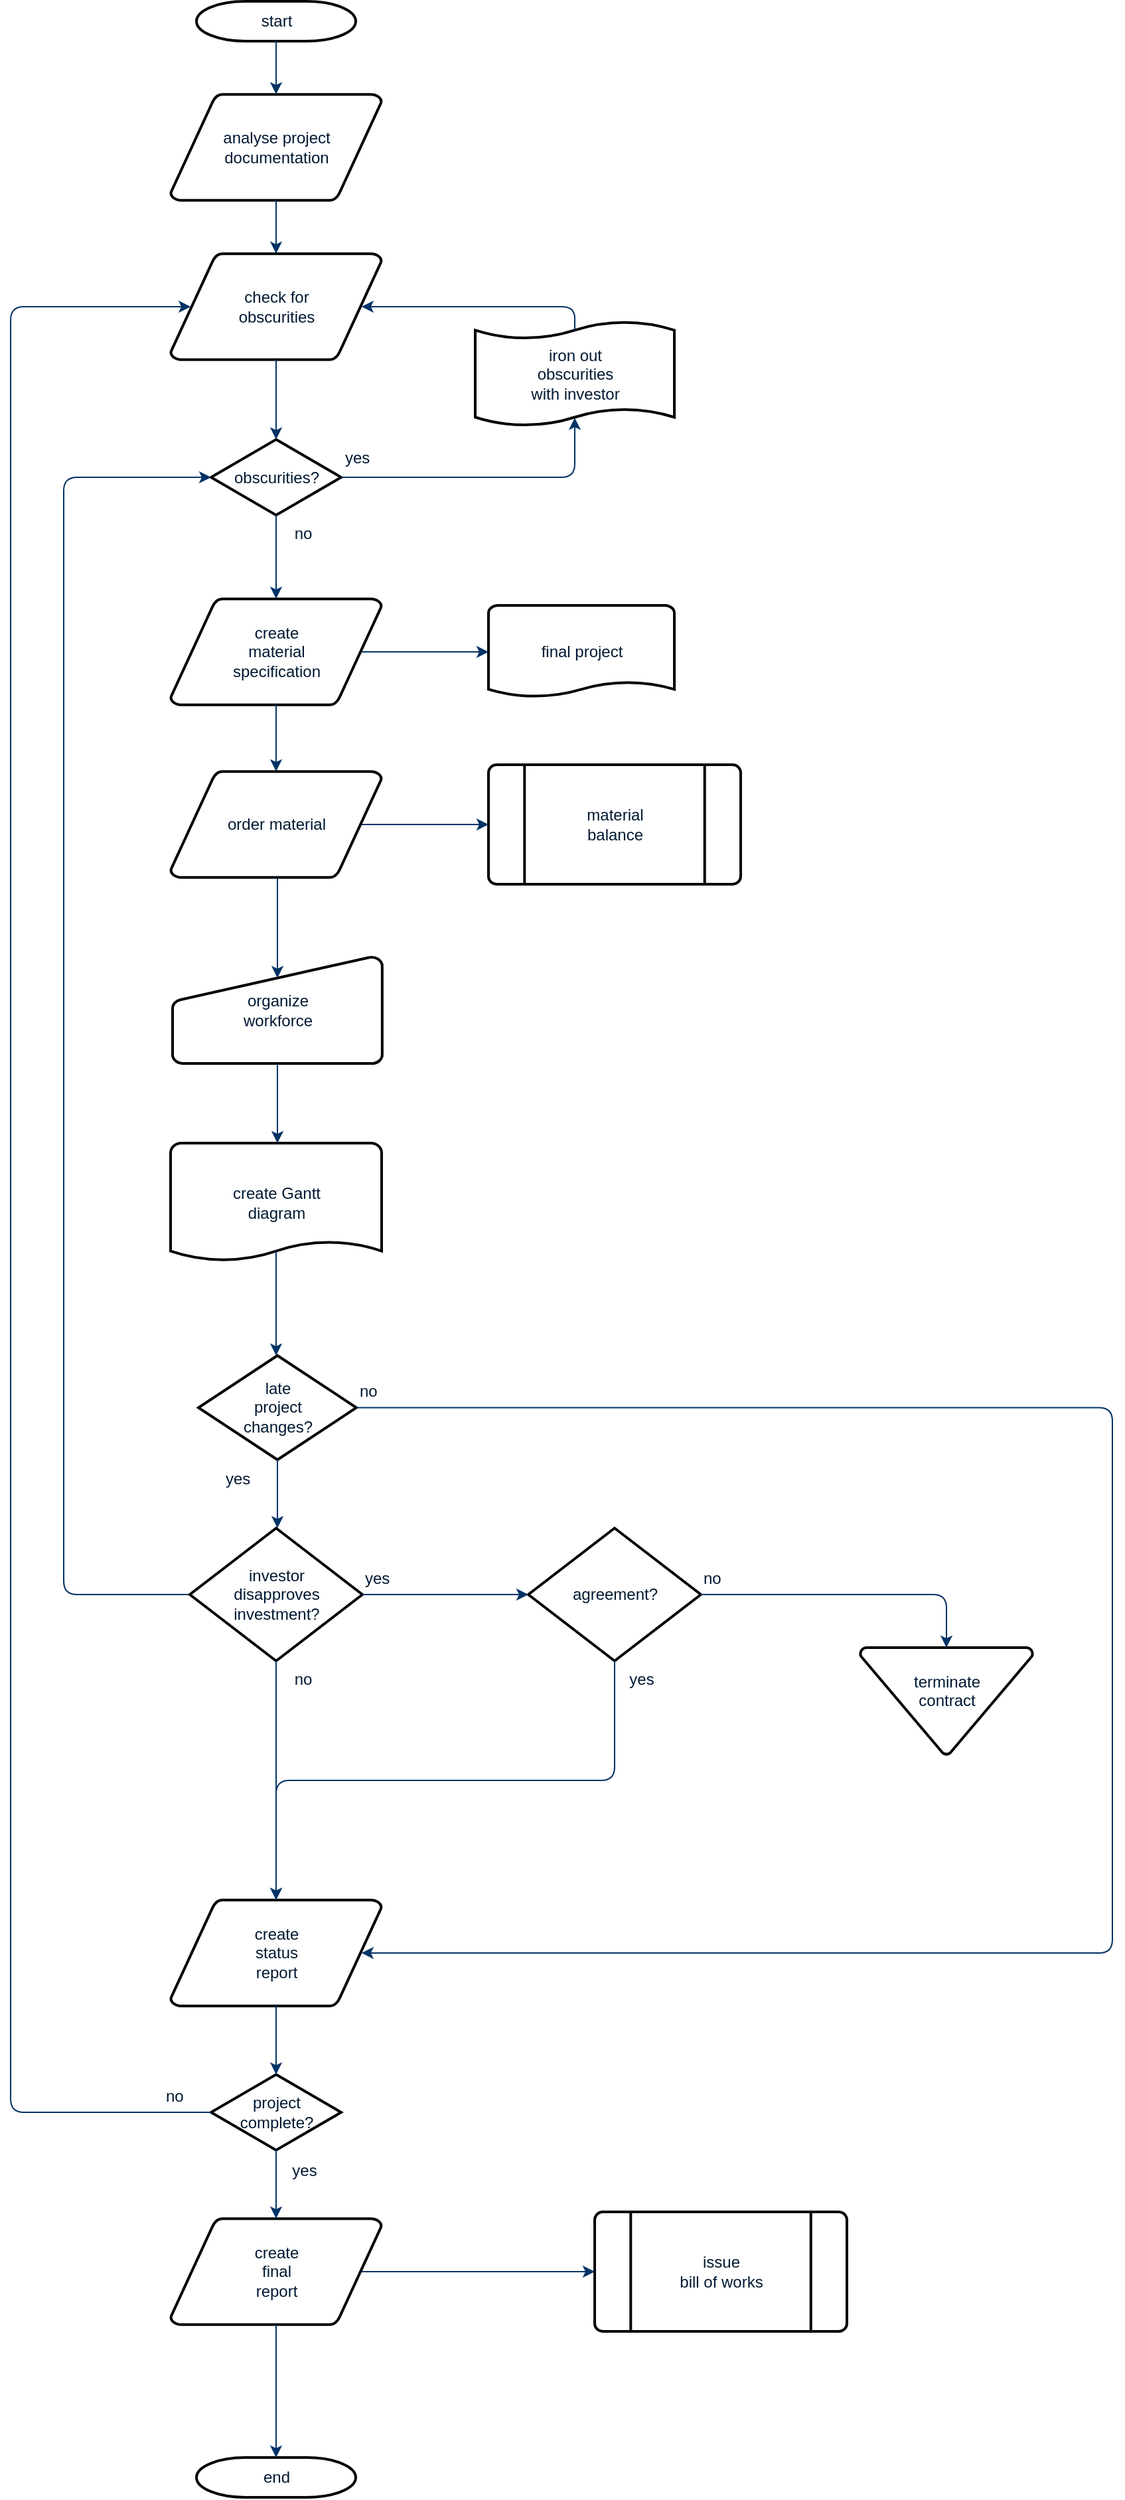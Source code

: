 <mxfile version="10.5.5" type="github"><diagram id="6a731a19-8d31-9384-78a2-239565b7b9f0" name="Page-1"><mxGraphModel dx="1426" dy="744" grid="1" gridSize="10" guides="1" tooltips="1" connect="1" arrows="1" fold="1" page="1" pageScale="1" pageWidth="1169" pageHeight="827" background="#ffffff" math="0" shadow="0"><root><mxCell id="0"/><mxCell id="1" parent="0"/><mxCell id="2" value="start" style="shape=mxgraph.flowchart.terminator;fillColor=#FFFFFF;strokeColor=#000000;strokeWidth=2;gradientColor=none;gradientDirection=north;fontColor=#001933;fontStyle=0;html=1;" vertex="1" parent="1"><mxGeometry x="260" y="60" width="120" height="30" as="geometry"/></mxCell><mxCell id="3" value="analyse project&#10; documentation" style="shape=mxgraph.flowchart.data;fillColor=#FFFFFF;strokeColor=#000000;strokeWidth=2;gradientColor=none;gradientDirection=north;fontColor=#001933;fontStyle=0;html=1;" vertex="1" parent="1"><mxGeometry x="240.5" y="130" width="159" height="80" as="geometry"/></mxCell><mxCell id="4" value="create&#10;material&#10;specification" style="shape=mxgraph.flowchart.data;fillColor=#FFFFFF;strokeColor=#000000;strokeWidth=2;gradientColor=none;gradientDirection=north;fontColor=#001933;fontStyle=0;html=1;" vertex="1" parent="1"><mxGeometry x="240.5" y="510" width="159" height="80" as="geometry"/></mxCell><mxCell id="5" value="check for&#10;obscurities" style="shape=mxgraph.flowchart.data;fillColor=#FFFFFF;strokeColor=#000000;strokeWidth=2;gradientColor=none;gradientDirection=north;fontColor=#001933;fontStyle=0;html=1;" vertex="1" parent="1"><mxGeometry x="240.5" y="250" width="159" height="80" as="geometry"/></mxCell><mxCell id="6" value="obscurities?" style="shape=mxgraph.flowchart.decision;fillColor=#FFFFFF;strokeColor=#000000;strokeWidth=2;gradientColor=none;gradientDirection=north;fontColor=#001933;fontStyle=0;html=1;" vertex="1" parent="1"><mxGeometry x="271" y="390" width="98" height="57" as="geometry"/></mxCell><mxCell id="7" style="fontColor=#001933;fontStyle=1;strokeColor=#003366;strokeWidth=1;html=1;" edge="1" source="2" target="3" parent="1"><mxGeometry relative="1" as="geometry"/></mxCell><mxCell id="8" style="fontColor=#001933;fontStyle=1;strokeColor=#003366;strokeWidth=1;html=1;" edge="1" source="3" target="5" parent="1"><mxGeometry relative="1" as="geometry"/></mxCell><mxCell id="9" style="entryX=0.5;entryY=0;entryPerimeter=0;fontColor=#001933;fontStyle=1;strokeColor=#003366;strokeWidth=1;html=1;" edge="1" source="5" target="6" parent="1"><mxGeometry relative="1" as="geometry"/></mxCell><mxCell id="10" value="" style="edgeStyle=elbowEdgeStyle;elbow=horizontal;entryX=0.5;entryY=0.91;entryPerimeter=0;exitX=1;exitY=0.5;exitPerimeter=0;fontColor=#001933;fontStyle=1;strokeColor=#003366;strokeWidth=1;html=1;" edge="1" source="6" target="51" parent="1"><mxGeometry x="381" y="28.5" width="100" height="100" as="geometry"><mxPoint x="750" y="447" as="sourcePoint"/><mxPoint x="765.395" y="318.5" as="targetPoint"/><Array as="points"><mxPoint x="545" y="400"/></Array></mxGeometry></mxCell><mxCell id="11" value="yes" style="text;fontColor=#001933;fontStyle=0;html=1;strokeColor=none;gradientColor=none;fillColor=none;strokeWidth=2;" vertex="1" parent="1"><mxGeometry x="370" y="390" width="40" height="26" as="geometry"/></mxCell><mxCell id="12" value="" style="edgeStyle=elbowEdgeStyle;elbow=horizontal;fontColor=#001933;fontStyle=1;strokeColor=#003366;strokeWidth=1;html=1;" edge="1" source="6" target="4" parent="1"><mxGeometry width="100" height="100" as="geometry"><mxPoint y="100" as="sourcePoint"/><mxPoint x="100" as="targetPoint"/></mxGeometry></mxCell><mxCell id="13" value="order material" style="shape=mxgraph.flowchart.data;fillColor=#FFFFFF;strokeColor=#000000;strokeWidth=2;gradientColor=none;gradientDirection=north;fontColor=#001933;fontStyle=0;html=1;" vertex="1" parent="1"><mxGeometry x="240.5" y="640" width="159" height="80" as="geometry"/></mxCell><mxCell id="14" value="no" style="text;fontColor=#001933;fontStyle=0;html=1;strokeColor=none;gradientColor=none;fillColor=none;strokeWidth=2;align=center;" vertex="1" parent="1"><mxGeometry x="320" y="447" width="40" height="26" as="geometry"/></mxCell><mxCell id="15" value="final project" style="shape=mxgraph.flowchart.document;fillColor=#FFFFFF;strokeColor=#000000;strokeWidth=2;gradientColor=none;gradientDirection=north;fontColor=#001933;fontStyle=0;html=1;" vertex="1" parent="1"><mxGeometry x="480" y="515" width="140" height="70" as="geometry"/></mxCell><mxCell id="16" value="" style="edgeStyle=elbowEdgeStyle;elbow=horizontal;exitX=0.905;exitY=0.5;exitPerimeter=0;fontColor=#001933;fontStyle=1;strokeColor=#003366;strokeWidth=1;html=1;" edge="1" source="4" target="15" parent="1"><mxGeometry width="100" height="100" as="geometry"><mxPoint y="100" as="sourcePoint"/><mxPoint x="100" as="targetPoint"/></mxGeometry></mxCell><mxCell id="17" value="" style="edgeStyle=elbowEdgeStyle;elbow=horizontal;fontColor=#001933;fontStyle=1;strokeColor=#003366;strokeWidth=1;html=1;" edge="1" source="4" target="13" parent="1"><mxGeometry width="100" height="100" as="geometry"><mxPoint y="100" as="sourcePoint"/><mxPoint x="100" as="targetPoint"/></mxGeometry></mxCell><mxCell id="18" value="material&#10;balance" style="shape=mxgraph.flowchart.predefined_process;fillColor=#FFFFFF;strokeColor=#000000;strokeWidth=2;gradientColor=none;gradientDirection=north;fontColor=#001933;fontStyle=0;html=1;" vertex="1" parent="1"><mxGeometry x="480" y="635" width="190" height="90" as="geometry"/></mxCell><mxCell id="19" value="" style="edgeStyle=elbowEdgeStyle;elbow=horizontal;exitX=0.905;exitY=0.5;exitPerimeter=0;fontColor=#001933;fontStyle=1;strokeColor=#003366;strokeWidth=1;html=1;" edge="1" source="13" target="18" parent="1"><mxGeometry width="100" height="100" as="geometry"><mxPoint y="100" as="sourcePoint"/><mxPoint x="100" as="targetPoint"/></mxGeometry></mxCell><mxCell id="20" value="organize &#10;workforce" style="shape=mxgraph.flowchart.manual_input;fillColor=#FFFFFF;strokeColor=#000000;strokeWidth=2;gradientColor=none;gradientDirection=north;fontColor=#001933;fontStyle=0;html=1;" vertex="1" parent="1"><mxGeometry x="242" y="780" width="158" height="80" as="geometry"/></mxCell><mxCell id="21" value="" style="edgeStyle=elbowEdgeStyle;elbow=horizontal;entryX=0.5;entryY=0.195;entryPerimeter=0;fontColor=#001933;fontStyle=1;strokeColor=#003366;strokeWidth=1;html=1;" edge="1" source="13" target="20" parent="1"><mxGeometry width="100" height="100" as="geometry"><mxPoint y="100" as="sourcePoint"/><mxPoint x="100" as="targetPoint"/></mxGeometry></mxCell><mxCell id="22" value="create Gantt&#10;diagram" style="shape=mxgraph.flowchart.document;fillColor=#FFFFFF;strokeColor=#000000;strokeWidth=2;gradientColor=none;gradientDirection=north;fontColor=#001933;fontStyle=0;html=1;" vertex="1" parent="1"><mxGeometry x="240.5" y="920" width="159" height="90" as="geometry"/></mxCell><mxCell id="23" value="" style="edgeStyle=elbowEdgeStyle;elbow=horizontal;exitX=0.5;exitY=1;exitPerimeter=0;fontColor=#001933;fontStyle=1;strokeColor=#003366;strokeWidth=1;html=1;" edge="1" source="20" target="22" parent="1"><mxGeometry width="100" height="100" as="geometry"><mxPoint y="100" as="sourcePoint"/><mxPoint x="100" as="targetPoint"/></mxGeometry></mxCell><mxCell id="24" value="late&#10;project&#10;changes?" style="shape=mxgraph.flowchart.decision;fillColor=#FFFFFF;strokeColor=#000000;strokeWidth=2;gradientColor=none;gradientDirection=north;fontColor=#001933;fontStyle=0;html=1;" vertex="1" parent="1"><mxGeometry x="261.5" y="1080" width="119" height="78.5" as="geometry"/></mxCell><mxCell id="25" value="" style="edgeStyle=elbowEdgeStyle;elbow=horizontal;exitX=0.5;exitY=0.9;exitPerimeter=0;fontColor=#001933;fontStyle=1;strokeColor=#003366;strokeWidth=1;html=1;" edge="1" source="22" target="24" parent="1"><mxGeometry width="100" height="100" as="geometry"><mxPoint y="100" as="sourcePoint"/><mxPoint x="100" as="targetPoint"/></mxGeometry></mxCell><mxCell id="26" value="" style="edgeStyle=elbowEdgeStyle;elbow=horizontal;exitX=0;exitY=0.5;exitPerimeter=0;entryX=0;entryY=0.5;entryPerimeter=0;fontColor=#001933;fontStyle=1;strokeColor=#003366;strokeWidth=1;html=1;" edge="1" source="28" target="6" parent="1"><mxGeometry width="100" height="100" as="geometry"><mxPoint y="100" as="sourcePoint"/><mxPoint x="100" as="targetPoint"/><Array as="points"><mxPoint x="160" y="850"/></Array></mxGeometry></mxCell><mxCell id="27" value="yes" style="text;fontColor=#001933;fontStyle=0;html=1;strokeColor=none;gradientColor=none;fillColor=none;strokeWidth=2;" vertex="1" parent="1"><mxGeometry x="280" y="1158.5" width="40" height="26" as="geometry"/></mxCell><mxCell id="28" value="investor&#10;disapproves&#10; investment?" style="shape=mxgraph.flowchart.decision;fillColor=#FFFFFF;strokeColor=#000000;strokeWidth=2;gradientColor=none;gradientDirection=north;fontColor=#001933;fontStyle=0;html=1;" vertex="1" parent="1"><mxGeometry x="255" y="1210" width="130" height="100" as="geometry"/></mxCell><mxCell id="29" value="agreement?" style="shape=mxgraph.flowchart.decision;fillColor=#FFFFFF;strokeColor=#000000;strokeWidth=2;gradientColor=none;gradientDirection=north;fontColor=#001933;fontStyle=0;html=1;" vertex="1" parent="1"><mxGeometry x="510" y="1210" width="130" height="100" as="geometry"/></mxCell><mxCell id="30" value="" style="edgeStyle=elbowEdgeStyle;elbow=horizontal;exitX=0.5;exitY=1;exitPerimeter=0;fontColor=#001933;fontStyle=1;strokeColor=#003366;strokeWidth=1;html=1;" edge="1" source="24" target="28" parent="1"><mxGeometry width="100" height="100" as="geometry"><mxPoint y="100" as="sourcePoint"/><mxPoint x="100" as="targetPoint"/></mxGeometry></mxCell><mxCell id="31" value="" style="edgeStyle=elbowEdgeStyle;elbow=horizontal;exitX=1;exitY=0.5;exitPerimeter=0;entryX=0;entryY=0.5;entryPerimeter=0;fontColor=#001933;fontStyle=1;strokeColor=#003366;strokeWidth=1;html=1;" edge="1" source="28" target="29" parent="1"><mxGeometry width="100" height="100" as="geometry"><mxPoint y="100" as="sourcePoint"/><mxPoint x="100" as="targetPoint"/></mxGeometry></mxCell><mxCell id="32" value="terminate&#10;contract&#10;" style="shape=mxgraph.flowchart.merge_or_storage;fillColor=#FFFFFF;strokeColor=#000000;strokeWidth=2;gradientColor=none;gradientDirection=north;fontColor=#001933;fontStyle=0;html=1;" vertex="1" parent="1"><mxGeometry x="760" y="1300" width="130" height="80.5" as="geometry"/></mxCell><mxCell id="33" value="" style="edgeStyle=elbowEdgeStyle;elbow=vertical;exitX=1;exitY=0.5;exitPerimeter=0;entryX=0.5;entryY=0;entryPerimeter=0;fontColor=#001933;fontStyle=1;strokeColor=#003366;strokeWidth=1;html=1;" edge="1" source="29" target="32" parent="1"><mxGeometry width="100" height="100" as="geometry"><mxPoint y="100" as="sourcePoint"/><mxPoint x="100" as="targetPoint"/><Array as="points"><mxPoint x="740" y="1260"/></Array></mxGeometry></mxCell><mxCell id="34" value="create&#10;status&#10;report" style="shape=mxgraph.flowchart.data;fillColor=#FFFFFF;strokeColor=#000000;strokeWidth=2;gradientColor=none;gradientDirection=north;fontColor=#001933;fontStyle=0;html=1;" vertex="1" parent="1"><mxGeometry x="240.5" y="1490" width="159" height="80" as="geometry"/></mxCell><mxCell id="35" value="" style="edgeStyle=elbowEdgeStyle;elbow=vertical;exitX=0.5;exitY=1;exitPerimeter=0;fontColor=#001933;fontStyle=1;strokeColor=#003366;strokeWidth=1;html=1;" edge="1" source="28" target="34" parent="1"><mxGeometry width="100" height="100" as="geometry"><mxPoint y="100" as="sourcePoint"/><mxPoint x="100" as="targetPoint"/></mxGeometry></mxCell><mxCell id="36" value="" style="edgeStyle=elbowEdgeStyle;elbow=vertical;exitX=0.5;exitY=1;exitPerimeter=0;entryX=0.5;entryY=0;entryPerimeter=0;fontColor=#001933;fontStyle=1;strokeColor=#003366;strokeWidth=1;html=1;" edge="1" source="29" target="34" parent="1"><mxGeometry width="100" height="100" as="geometry"><mxPoint y="100" as="sourcePoint"/><mxPoint x="100" as="targetPoint"/></mxGeometry></mxCell><mxCell id="37" value="project&#10;complete?" style="shape=mxgraph.flowchart.decision;fillColor=#FFFFFF;strokeColor=#000000;strokeWidth=2;gradientColor=none;gradientDirection=north;fontColor=#001933;fontStyle=0;html=1;" vertex="1" parent="1"><mxGeometry x="271" y="1621.5" width="98" height="57" as="geometry"/></mxCell><mxCell id="38" value="create&#10;final&#10;report" style="shape=mxgraph.flowchart.data;fillColor=#FFFFFF;strokeColor=#000000;strokeWidth=2;gradientColor=none;gradientDirection=north;fontColor=#001933;fontStyle=0;html=1;" vertex="1" parent="1"><mxGeometry x="240.5" y="1730" width="159" height="80" as="geometry"/></mxCell><mxCell id="39" value="issue&#10;bill of works" style="shape=mxgraph.flowchart.predefined_process;fillColor=#FFFFFF;strokeColor=#000000;strokeWidth=2;gradientColor=none;gradientDirection=north;fontColor=#001933;fontStyle=0;html=1;" vertex="1" parent="1"><mxGeometry x="560" y="1725" width="190" height="90" as="geometry"/></mxCell><mxCell id="40" value="end" style="shape=mxgraph.flowchart.terminator;fillColor=#FFFFFF;strokeColor=#000000;strokeWidth=2;gradientColor=none;gradientDirection=north;fontColor=#001933;fontStyle=0;html=1;" vertex="1" parent="1"><mxGeometry x="260" y="1910" width="120" height="30" as="geometry"/></mxCell><mxCell id="41" value="" style="edgeStyle=elbowEdgeStyle;elbow=vertical;exitX=0.5;exitY=1;exitPerimeter=0;entryX=0.5;entryY=0;entryPerimeter=0;fontColor=#001933;fontStyle=1;strokeColor=#003366;strokeWidth=1;html=1;" edge="1" source="34" target="37" parent="1"><mxGeometry width="100" height="100" as="geometry"><mxPoint y="100" as="sourcePoint"/><mxPoint x="100" as="targetPoint"/></mxGeometry></mxCell><mxCell id="42" value="" style="edgeStyle=elbowEdgeStyle;elbow=vertical;exitX=0.5;exitY=1;exitPerimeter=0;entryX=0.5;entryY=0;entryPerimeter=0;fontColor=#001933;fontStyle=1;strokeColor=#003366;strokeWidth=1;html=1;" edge="1" source="37" target="38" parent="1"><mxGeometry width="100" height="100" as="geometry"><mxPoint y="100" as="sourcePoint"/><mxPoint x="100" as="targetPoint"/></mxGeometry></mxCell><mxCell id="43" value="" style="edgeStyle=elbowEdgeStyle;elbow=vertical;exitX=0.5;exitY=1;exitPerimeter=0;entryX=0.5;entryY=0;entryPerimeter=0;fontColor=#001933;fontStyle=1;strokeColor=#003366;strokeWidth=1;html=1;" edge="1" source="38" target="40" parent="1"><mxGeometry width="100" height="100" as="geometry"><mxPoint y="100" as="sourcePoint"/><mxPoint x="100" as="targetPoint"/></mxGeometry></mxCell><mxCell id="44" value="" style="edgeStyle=elbowEdgeStyle;elbow=vertical;exitX=0.905;exitY=0.5;exitPerimeter=0;entryX=0;entryY=0.5;entryPerimeter=0;fontColor=#001933;fontStyle=1;strokeColor=#003366;strokeWidth=1;html=1;" edge="1" source="38" target="39" parent="1"><mxGeometry width="100" height="100" as="geometry"><mxPoint y="100" as="sourcePoint"/><mxPoint x="100" as="targetPoint"/></mxGeometry></mxCell><mxCell id="45" value="" style="edgeStyle=elbowEdgeStyle;elbow=horizontal;exitX=1;exitY=0.5;exitPerimeter=0;entryX=0.905;entryY=0.5;entryPerimeter=0;fontColor=#001933;fontStyle=1;strokeColor=#003366;strokeWidth=1;html=1;" edge="1" source="24" target="34" parent="1"><mxGeometry width="100" height="100" as="geometry"><mxPoint y="100" as="sourcePoint"/><mxPoint x="100" as="targetPoint"/><Array as="points"><mxPoint x="950" y="1320"/></Array></mxGeometry></mxCell><mxCell id="46" value="no" style="text;fontColor=#001933;fontStyle=0;html=1;strokeColor=none;gradientColor=none;fillColor=none;strokeWidth=2;" vertex="1" parent="1"><mxGeometry x="380.5" y="1093.25" width="40" height="26" as="geometry"/></mxCell><mxCell id="47" value="yes" style="text;fontColor=#001933;fontStyle=0;html=1;strokeColor=none;gradientColor=none;fillColor=none;strokeWidth=2;" vertex="1" parent="1"><mxGeometry x="385" y="1234" width="40" height="26" as="geometry"/></mxCell><mxCell id="48" value="no" style="text;fontColor=#001933;fontStyle=0;html=1;strokeColor=none;gradientColor=none;fillColor=none;strokeWidth=2;align=center;" vertex="1" parent="1"><mxGeometry x="320" y="1310" width="40" height="26" as="geometry"/></mxCell><mxCell id="49" value="yes" style="text;fontColor=#001933;fontStyle=0;html=1;strokeColor=none;gradientColor=none;fillColor=none;strokeWidth=2;align=center;" vertex="1" parent="1"><mxGeometry x="575" y="1310" width="40" height="26" as="geometry"/></mxCell><mxCell id="50" value="no" style="text;fontColor=#001933;fontStyle=0;html=1;strokeColor=none;gradientColor=none;fillColor=none;strokeWidth=2;" vertex="1" parent="1"><mxGeometry x="640" y="1234" width="40" height="26" as="geometry"/></mxCell><mxCell id="51" value="iron out&#10;obscurities &#10;with investor" style="shape=mxgraph.flowchart.paper_tape;fillColor=#FFFFFF;strokeColor=#000000;strokeWidth=2;gradientColor=none;gradientDirection=north;fontColor=#001933;fontStyle=0;html=1;" vertex="1" parent="1"><mxGeometry x="470" y="300" width="150" height="81" as="geometry"/></mxCell><mxCell id="52" value="" style="edgeStyle=elbowEdgeStyle;elbow=horizontal;exitX=0.5;exitY=0.09;exitPerimeter=0;entryX=0.905;entryY=0.5;entryPerimeter=0;fontColor=#001933;fontStyle=1;strokeColor=#003366;strokeWidth=1;html=1;" edge="1" source="51" target="5" parent="1"><mxGeometry width="100" height="100" as="geometry"><mxPoint y="100" as="sourcePoint"/><mxPoint x="100" as="targetPoint"/><Array as="points"><mxPoint x="545" y="300"/></Array></mxGeometry></mxCell><mxCell id="53" value="yes" style="text;fontColor=#001933;fontStyle=0;html=1;strokeColor=none;gradientColor=none;fillColor=none;strokeWidth=2;align=center;" vertex="1" parent="1"><mxGeometry x="321" y="1680" width="40" height="26" as="geometry"/></mxCell><mxCell id="54" value="" style="edgeStyle=elbowEdgeStyle;elbow=horizontal;exitX=0;exitY=0.5;exitPerimeter=0;entryX=0.095;entryY=0.5;entryPerimeter=0;fontColor=#001933;fontStyle=1;strokeColor=#003366;strokeWidth=1;html=1;" edge="1" source="37" target="5" parent="1"><mxGeometry width="100" height="100" as="geometry"><mxPoint y="100" as="sourcePoint"/><mxPoint x="100" as="targetPoint"/><Array as="points"><mxPoint x="120" y="970"/></Array></mxGeometry></mxCell><mxCell id="55" value="no" style="text;fontColor=#001933;fontStyle=0;html=1;strokeColor=none;gradientColor=none;fillColor=none;strokeWidth=2;" vertex="1" parent="1"><mxGeometry x="235" y="1624" width="40" height="26" as="geometry"/></mxCell></root></mxGraphModel></diagram></mxfile>
